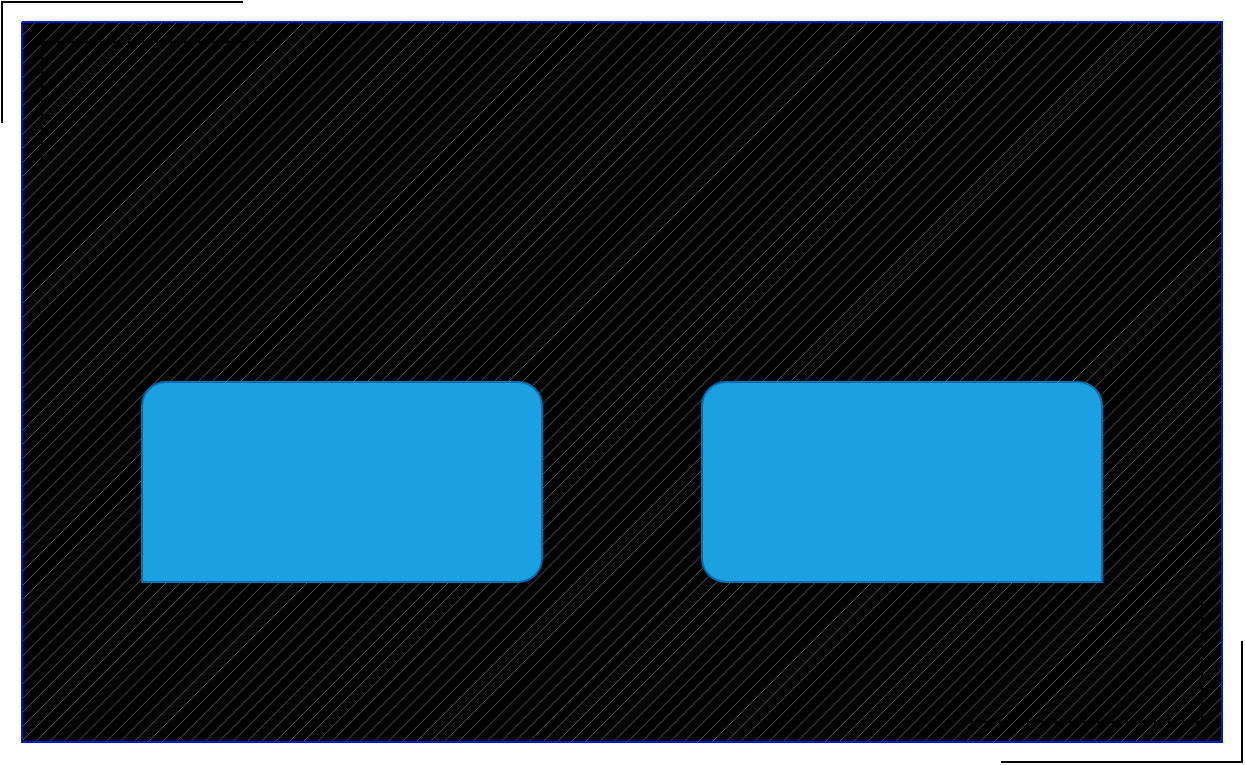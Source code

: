 <mxfile version="27.0.6">
  <diagram name="Page-1" id="gytpwtN3K5TSTo3oAaQs">
    <mxGraphModel dx="913" dy="620" grid="1" gridSize="10" guides="1" tooltips="1" connect="1" arrows="1" fold="1" page="1" pageScale="1" pageWidth="850" pageHeight="1100" math="0" shadow="0">
      <root>
        <mxCell id="0" />
        <mxCell id="1" parent="0" />
        <mxCell id="BD8o0_gCHm2PsM0aYBEH-1" value="" style="verticalLabelPosition=bottom;verticalAlign=top;html=1;shape=mxgraph.basic.patternFillRect;fillStyle=diag;step=5;fillStrokeWidth=0.2;fillStrokeColor=#dddddd;fillColor=light-dark(#0050EF,#374466);fontColor=#ffffff;strokeColor=#001DBC;gradientColor=light-dark(#000000,#DAAFFF);gradientDirection=east;" vertex="1" parent="1">
          <mxGeometry x="120" y="120" width="600" height="360" as="geometry" />
        </mxCell>
        <mxCell id="BD8o0_gCHm2PsM0aYBEH-3" value="" style="shape=partialRectangle;whiteSpace=wrap;html=1;bottom=0;right=0;fillColor=none;" vertex="1" parent="1">
          <mxGeometry x="110" y="110" width="120" height="60" as="geometry" />
        </mxCell>
        <mxCell id="BD8o0_gCHm2PsM0aYBEH-5" value="" style="shape=partialRectangle;whiteSpace=wrap;html=1;top=0;left=0;fillColor=none;" vertex="1" parent="1">
          <mxGeometry x="610" y="430" width="120" height="60" as="geometry" />
        </mxCell>
        <mxCell id="BD8o0_gCHm2PsM0aYBEH-6" value="" style="shape=partialRectangle;whiteSpace=wrap;html=1;top=0;left=0;fillColor=none;" vertex="1" parent="1">
          <mxGeometry x="590" y="410" width="120" height="60" as="geometry" />
        </mxCell>
        <mxCell id="BD8o0_gCHm2PsM0aYBEH-8" value="" style="shape=partialRectangle;whiteSpace=wrap;html=1;bottom=0;right=0;fillColor=none;" vertex="1" parent="1">
          <mxGeometry x="130" y="130" width="120" height="60" as="geometry" />
        </mxCell>
        <mxCell id="BD8o0_gCHm2PsM0aYBEH-9" value="" style="verticalLabelPosition=bottom;verticalAlign=top;html=1;shape=mxgraph.basic.three_corner_round_rect;dx=6;whiteSpace=wrap;fillColor=#1ba1e2;fontColor=#ffffff;strokeColor=#006EAF;" vertex="1" parent="1">
          <mxGeometry x="180" y="300" width="200" height="100" as="geometry" />
        </mxCell>
        <mxCell id="BD8o0_gCHm2PsM0aYBEH-10" value="" style="verticalLabelPosition=bottom;verticalAlign=top;html=1;shape=mxgraph.basic.three_corner_round_rect;dx=6;whiteSpace=wrap;rotation=-90;fillColor=#1ba1e2;fontColor=#ffffff;strokeColor=#006EAF;" vertex="1" parent="1">
          <mxGeometry x="510" y="250" width="100" height="200" as="geometry" />
        </mxCell>
      </root>
    </mxGraphModel>
  </diagram>
</mxfile>
